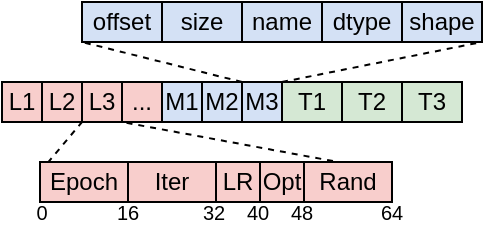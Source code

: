 <mxfile version="24.4.13" type="github">
  <diagram name="第 1 页" id="q47ceQET-lBrQGYnmJl6">
    <mxGraphModel dx="467" dy="264" grid="1" gridSize="10" guides="1" tooltips="1" connect="1" arrows="1" fold="1" page="1" pageScale="1" pageWidth="827" pageHeight="1169" math="0" shadow="0">
      <root>
        <mxCell id="0" />
        <mxCell id="1" parent="0" />
        <mxCell id="TQA_yxQpwjq6LsuZZ2Uv-39" value="" style="endArrow=none;dashed=1;html=1;rounded=0;entryX=0;entryY=1;entryDx=0;entryDy=0;exitX=0;exitY=0;exitDx=0;exitDy=0;" edge="1" parent="1" source="TQA_yxQpwjq6LsuZZ2Uv-53" target="TQA_yxQpwjq6LsuZZ2Uv-78">
          <mxGeometry width="50" height="50" relative="1" as="geometry">
            <mxPoint x="330" y="250" as="sourcePoint" />
            <mxPoint x="210.44" y="219.74" as="targetPoint" />
          </mxGeometry>
        </mxCell>
        <mxCell id="TQA_yxQpwjq6LsuZZ2Uv-46" value="T1" style="whiteSpace=wrap;html=1;aspect=fixed;fillColor=#D5E8D4;" vertex="1" parent="1">
          <mxGeometry x="310" y="250" width="30" height="20" as="geometry" />
        </mxCell>
        <mxCell id="TQA_yxQpwjq6LsuZZ2Uv-47" value="T2" style="whiteSpace=wrap;html=1;aspect=fixed;fillColor=#D5E8D4;" vertex="1" parent="1">
          <mxGeometry x="340" y="250" width="30" height="20" as="geometry" />
        </mxCell>
        <mxCell id="TQA_yxQpwjq6LsuZZ2Uv-48" value="T3" style="whiteSpace=wrap;html=1;aspect=fixed;fillColor=#D5E8D4;" vertex="1" parent="1">
          <mxGeometry x="370" y="250" width="30" height="20" as="geometry" />
        </mxCell>
        <mxCell id="TQA_yxQpwjq6LsuZZ2Uv-51" value="M1" style="rounded=0;whiteSpace=wrap;html=1;fillColor=#D4E1F5;" vertex="1" parent="1">
          <mxGeometry x="250" y="250" width="20" height="20" as="geometry" />
        </mxCell>
        <mxCell id="TQA_yxQpwjq6LsuZZ2Uv-52" value="M2" style="rounded=0;whiteSpace=wrap;html=1;fillColor=#D4E1F5;" vertex="1" parent="1">
          <mxGeometry x="270" y="250" width="20" height="20" as="geometry" />
        </mxCell>
        <mxCell id="TQA_yxQpwjq6LsuZZ2Uv-53" value="M3" style="rounded=0;whiteSpace=wrap;html=1;fillColor=#D4E1F5;" vertex="1" parent="1">
          <mxGeometry x="290" y="250" width="20" height="20" as="geometry" />
        </mxCell>
        <mxCell id="TQA_yxQpwjq6LsuZZ2Uv-56" value="L1" style="rounded=0;whiteSpace=wrap;html=1;fillColor=#F8CECC;" vertex="1" parent="1">
          <mxGeometry x="170" y="250" width="20" height="20" as="geometry" />
        </mxCell>
        <mxCell id="TQA_yxQpwjq6LsuZZ2Uv-57" value="L2" style="rounded=0;whiteSpace=wrap;html=1;fillColor=#F8CECC;" vertex="1" parent="1">
          <mxGeometry x="190" y="250" width="20" height="20" as="geometry" />
        </mxCell>
        <mxCell id="TQA_yxQpwjq6LsuZZ2Uv-58" value="L3" style="rounded=0;whiteSpace=wrap;html=1;fillColor=#F8CECC;" vertex="1" parent="1">
          <mxGeometry x="210" y="250" width="20" height="20" as="geometry" />
        </mxCell>
        <mxCell id="TQA_yxQpwjq6LsuZZ2Uv-66" value="" style="endArrow=none;dashed=1;html=1;rounded=0;entryX=0;entryY=1;entryDx=0;entryDy=0;exitX=0;exitY=0;exitDx=0;exitDy=0;" edge="1" parent="1" target="TQA_yxQpwjq6LsuZZ2Uv-58">
          <mxGeometry width="50" height="50" relative="1" as="geometry">
            <mxPoint x="189" y="295" as="sourcePoint" />
            <mxPoint x="220" y="238" as="targetPoint" />
          </mxGeometry>
        </mxCell>
        <mxCell id="TQA_yxQpwjq6LsuZZ2Uv-67" value="" style="endArrow=none;dashed=1;html=1;rounded=0;entryX=1;entryY=1;entryDx=0;entryDy=0;exitX=1;exitY=0;exitDx=0;exitDy=0;" edge="1" parent="1" target="TQA_yxQpwjq6LsuZZ2Uv-58">
          <mxGeometry width="50" height="50" relative="1" as="geometry">
            <mxPoint x="365" y="295" as="sourcePoint" />
            <mxPoint x="250" y="280" as="targetPoint" />
          </mxGeometry>
        </mxCell>
        <mxCell id="TQA_yxQpwjq6LsuZZ2Uv-68" value="&lt;font style=&quot;font-size: 10px;&quot;&gt;0&lt;/font&gt;" style="text;html=1;align=center;verticalAlign=middle;whiteSpace=wrap;rounded=0;" vertex="1" parent="1">
          <mxGeometry x="185" y="310" width="10" height="10" as="geometry" />
        </mxCell>
        <mxCell id="TQA_yxQpwjq6LsuZZ2Uv-69" value="&lt;font style=&quot;font-size: 10px;&quot;&gt;16&lt;/font&gt;" style="text;html=1;align=center;verticalAlign=middle;whiteSpace=wrap;rounded=0;" vertex="1" parent="1">
          <mxGeometry x="228" y="310" width="10" height="10" as="geometry" />
        </mxCell>
        <mxCell id="TQA_yxQpwjq6LsuZZ2Uv-70" value="&lt;font style=&quot;font-size: 10px;&quot;&gt;32&lt;/font&gt;" style="text;html=1;align=center;verticalAlign=middle;whiteSpace=wrap;rounded=0;" vertex="1" parent="1">
          <mxGeometry x="271" y="310" width="10" height="10" as="geometry" />
        </mxCell>
        <mxCell id="TQA_yxQpwjq6LsuZZ2Uv-71" value="&lt;font style=&quot;font-size: 10px;&quot;&gt;40&lt;/font&gt;" style="text;html=1;align=center;verticalAlign=middle;whiteSpace=wrap;rounded=0;" vertex="1" parent="1">
          <mxGeometry x="293" y="310" width="10" height="10" as="geometry" />
        </mxCell>
        <mxCell id="TQA_yxQpwjq6LsuZZ2Uv-72" value="&lt;font style=&quot;font-size: 10px;&quot;&gt;48&lt;/font&gt;" style="text;html=1;align=center;verticalAlign=middle;whiteSpace=wrap;rounded=0;" vertex="1" parent="1">
          <mxGeometry x="315" y="310" width="10" height="10" as="geometry" />
        </mxCell>
        <mxCell id="TQA_yxQpwjq6LsuZZ2Uv-73" value="&lt;font style=&quot;font-size: 10px;&quot;&gt;64&lt;/font&gt;" style="text;html=1;align=center;verticalAlign=middle;whiteSpace=wrap;rounded=0;" vertex="1" parent="1">
          <mxGeometry x="360" y="310" width="10" height="10" as="geometry" />
        </mxCell>
        <mxCell id="TQA_yxQpwjq6LsuZZ2Uv-75" value="..." style="rounded=0;whiteSpace=wrap;html=1;fillColor=#F8CECC;" vertex="1" parent="1">
          <mxGeometry x="230" y="250" width="20" height="20" as="geometry" />
        </mxCell>
        <mxCell id="TQA_yxQpwjq6LsuZZ2Uv-78" value="offset" style="rounded=0;whiteSpace=wrap;html=1;fillColor=#D4E1F5;" vertex="1" parent="1">
          <mxGeometry x="210" y="210" width="40" height="20" as="geometry" />
        </mxCell>
        <mxCell id="TQA_yxQpwjq6LsuZZ2Uv-79" value="size" style="rounded=0;whiteSpace=wrap;html=1;fillColor=#D4E1F5;" vertex="1" parent="1">
          <mxGeometry x="250" y="210" width="40" height="20" as="geometry" />
        </mxCell>
        <mxCell id="TQA_yxQpwjq6LsuZZ2Uv-80" value="name" style="rounded=0;whiteSpace=wrap;html=1;fillColor=#D4E1F5;" vertex="1" parent="1">
          <mxGeometry x="290" y="210" width="40" height="20" as="geometry" />
        </mxCell>
        <mxCell id="TQA_yxQpwjq6LsuZZ2Uv-81" value="dtype" style="rounded=0;whiteSpace=wrap;html=1;fillColor=#D4E1F5;" vertex="1" parent="1">
          <mxGeometry x="330" y="210" width="40" height="20" as="geometry" />
        </mxCell>
        <mxCell id="TQA_yxQpwjq6LsuZZ2Uv-82" value="shape" style="rounded=0;whiteSpace=wrap;html=1;fillColor=#D4E1F5;" vertex="1" parent="1">
          <mxGeometry x="370" y="210" width="40" height="20" as="geometry" />
        </mxCell>
        <mxCell id="TQA_yxQpwjq6LsuZZ2Uv-83" value="Epoch" style="rounded=0;whiteSpace=wrap;html=1;fillColor=#F8CECC;" vertex="1" parent="1">
          <mxGeometry x="189" y="290" width="44" height="20" as="geometry" />
        </mxCell>
        <mxCell id="TQA_yxQpwjq6LsuZZ2Uv-84" value="Iter" style="rounded=0;whiteSpace=wrap;html=1;fillColor=#F8CECC;" vertex="1" parent="1">
          <mxGeometry x="233" y="290" width="44" height="20" as="geometry" />
        </mxCell>
        <mxCell id="TQA_yxQpwjq6LsuZZ2Uv-85" value="LR" style="rounded=0;whiteSpace=wrap;html=1;fillColor=#F8CECC;" vertex="1" parent="1">
          <mxGeometry x="277" y="290" width="22" height="20" as="geometry" />
        </mxCell>
        <mxCell id="TQA_yxQpwjq6LsuZZ2Uv-86" value="Opt" style="rounded=0;whiteSpace=wrap;html=1;fillColor=#F8CECC;" vertex="1" parent="1">
          <mxGeometry x="299" y="290" width="22" height="20" as="geometry" />
        </mxCell>
        <mxCell id="TQA_yxQpwjq6LsuZZ2Uv-88" value="Rand" style="rounded=0;whiteSpace=wrap;html=1;fillColor=#F8CECC;" vertex="1" parent="1">
          <mxGeometry x="321" y="290" width="44" height="20" as="geometry" />
        </mxCell>
        <mxCell id="TQA_yxQpwjq6LsuZZ2Uv-89" value="" style="endArrow=none;dashed=1;html=1;rounded=0;entryX=1;entryY=1;entryDx=0;entryDy=0;exitX=1;exitY=0;exitDx=0;exitDy=0;" edge="1" parent="1" source="TQA_yxQpwjq6LsuZZ2Uv-53" target="TQA_yxQpwjq6LsuZZ2Uv-82">
          <mxGeometry width="50" height="50" relative="1" as="geometry">
            <mxPoint x="300" y="260" as="sourcePoint" />
            <mxPoint x="220" y="240" as="targetPoint" />
          </mxGeometry>
        </mxCell>
      </root>
    </mxGraphModel>
  </diagram>
</mxfile>
